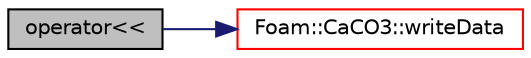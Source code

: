 digraph "operator&lt;&lt;"
{
  bgcolor="transparent";
  edge [fontname="Helvetica",fontsize="10",labelfontname="Helvetica",labelfontsize="10"];
  node [fontname="Helvetica",fontsize="10",shape=record];
  rankdir="LR";
  Node146351 [label="operator\<\<",height=0.2,width=0.4,color="black", fillcolor="grey75", style="filled", fontcolor="black"];
  Node146351 -> Node146352 [color="midnightblue",fontsize="10",style="solid",fontname="Helvetica"];
  Node146352 [label="Foam::CaCO3::writeData",height=0.2,width=0.4,color="red",URL="$a31317.html#a4a9a5e81ef203c89a365d47f0acc39b9",tooltip="Write the function coefficients. "];
}
